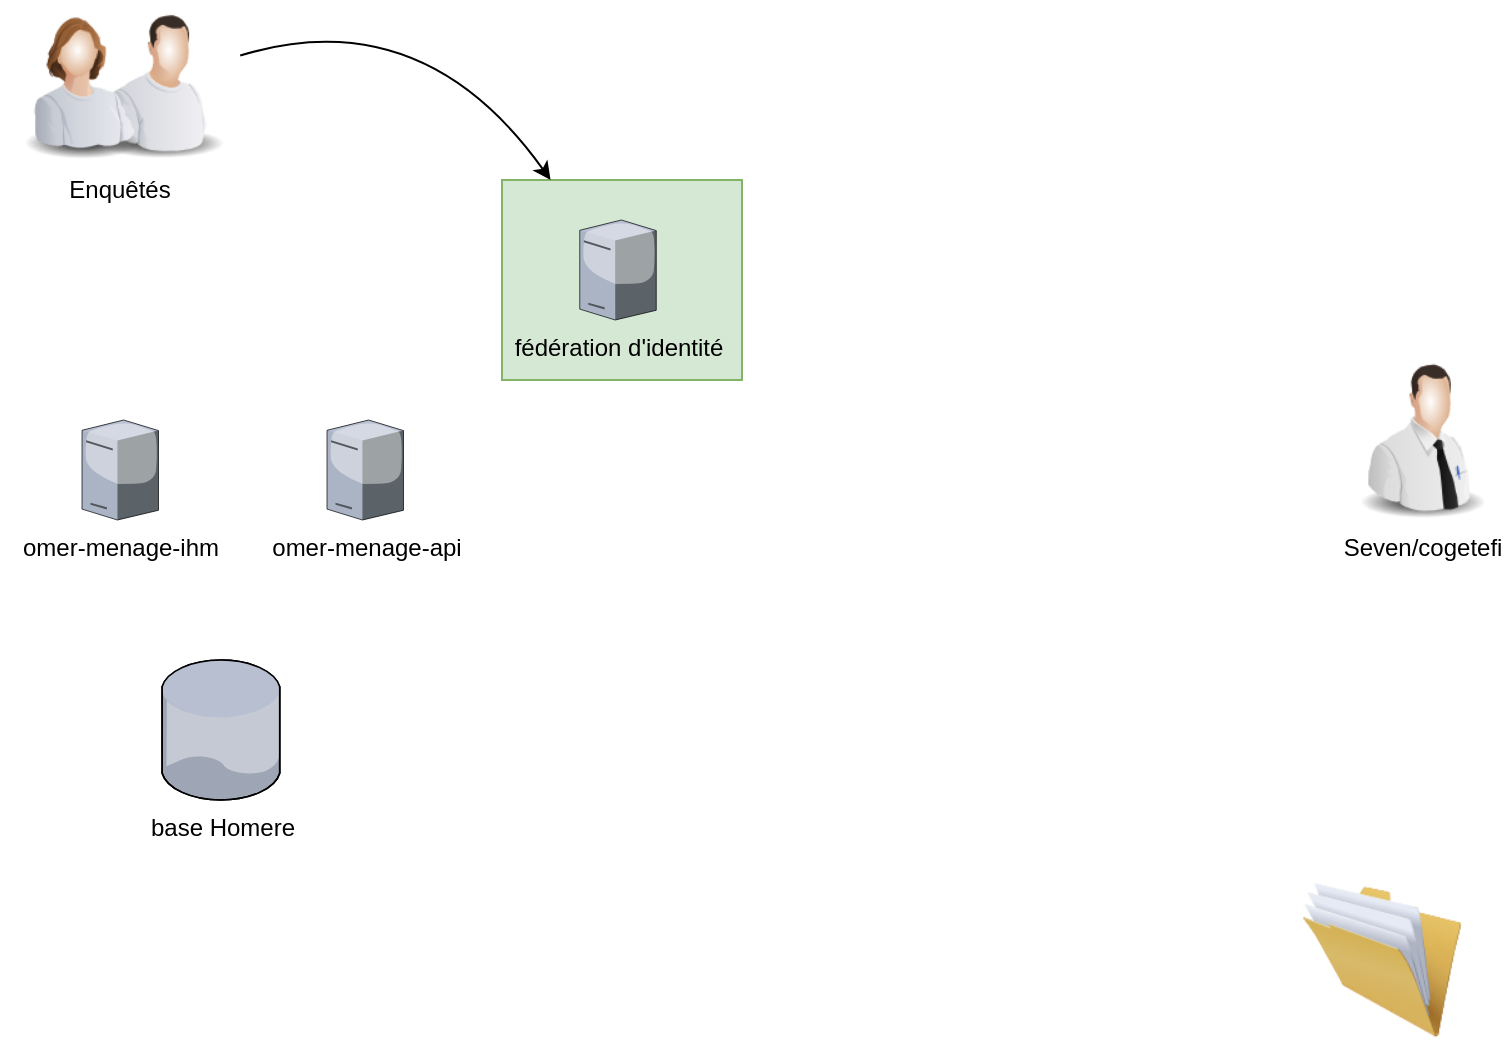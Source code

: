 <mxfile version="24.4.4" type="github">
  <diagram name="Page-1" id="B9jVK3V53PdYb-HJFb9O">
    <mxGraphModel dx="815" dy="429" grid="1" gridSize="10" guides="1" tooltips="1" connect="1" arrows="1" fold="1" page="1" pageScale="1" pageWidth="827" pageHeight="1169" math="0" shadow="0">
      <root>
        <mxCell id="0" />
        <mxCell id="1" parent="0" />
        <mxCell id="7z7TJ7-RLRAt2_LsNbH--7" value="base Homere" style="verticalLabelPosition=bottom;sketch=0;aspect=fixed;html=1;verticalAlign=top;strokeColor=none;align=center;outlineConnect=0;shape=mxgraph.citrix.database;" vertex="1" parent="1">
          <mxGeometry x="110" y="360" width="59.5" height="70" as="geometry" />
        </mxCell>
        <mxCell id="7z7TJ7-RLRAt2_LsNbH--9" value="omer-menage-api" style="verticalLabelPosition=bottom;sketch=0;aspect=fixed;html=1;verticalAlign=top;strokeColor=none;align=center;outlineConnect=0;shape=mxgraph.citrix.tower_server;" vertex="1" parent="1">
          <mxGeometry x="192.5" y="240" width="38.24" height="50" as="geometry" />
        </mxCell>
        <mxCell id="7z7TJ7-RLRAt2_LsNbH--10" value="omer-menage-ihm" style="verticalLabelPosition=bottom;sketch=0;aspect=fixed;html=1;verticalAlign=top;strokeColor=none;align=center;outlineConnect=0;shape=mxgraph.citrix.tower_server;" vertex="1" parent="1">
          <mxGeometry x="70" y="240" width="38.24" height="50" as="geometry" />
        </mxCell>
        <mxCell id="7z7TJ7-RLRAt2_LsNbH--13" value="" style="group" vertex="1" connectable="0" parent="1">
          <mxGeometry x="280" y="120" width="120" height="100" as="geometry" />
        </mxCell>
        <mxCell id="7z7TJ7-RLRAt2_LsNbH--12" value="" style="verticalLabelPosition=bottom;verticalAlign=top;html=1;shape=mxgraph.basic.rect;fillColor2=none;strokeWidth=1;size=20;indent=5;fillColor=#d5e8d4;strokeColor=#82b366;" vertex="1" parent="7z7TJ7-RLRAt2_LsNbH--13">
          <mxGeometry width="120" height="100" as="geometry" />
        </mxCell>
        <mxCell id="7z7TJ7-RLRAt2_LsNbH--11" value="fédération d&#39;identité" style="verticalLabelPosition=bottom;sketch=0;aspect=fixed;html=1;verticalAlign=top;align=center;outlineConnect=0;shape=mxgraph.citrix.tower_server;fillColor=#fff2cc;strokeColor=#d6b656;" vertex="1" parent="7z7TJ7-RLRAt2_LsNbH--13">
          <mxGeometry x="38.88" y="20" width="38.24" height="50" as="geometry" />
        </mxCell>
        <mxCell id="7z7TJ7-RLRAt2_LsNbH--14" value="" style="image;html=1;image=img/lib/clip_art/general/Full_Folder_128x128.png" vertex="1" parent="1">
          <mxGeometry x="680" y="470" width="80" height="80" as="geometry" />
        </mxCell>
        <mxCell id="7z7TJ7-RLRAt2_LsNbH--20" value="Seven/cogetefi" style="image;html=1;image=img/lib/clip_art/people/Tech_Man_128x128.png" vertex="1" parent="1">
          <mxGeometry x="700" y="210" width="80" height="80" as="geometry" />
        </mxCell>
        <mxCell id="7z7TJ7-RLRAt2_LsNbH--23" value="" style="group" vertex="1" connectable="0" parent="1">
          <mxGeometry x="29.12" y="30" width="120" height="110" as="geometry" />
        </mxCell>
        <mxCell id="7z7TJ7-RLRAt2_LsNbH--21" value="" style="group" vertex="1" connectable="0" parent="7z7TJ7-RLRAt2_LsNbH--23">
          <mxGeometry width="120" height="80" as="geometry" />
        </mxCell>
        <mxCell id="7z7TJ7-RLRAt2_LsNbH--19" value="" style="image;html=1;image=img/lib/clip_art/people/Worker_Man_128x128.png" vertex="1" parent="7z7TJ7-RLRAt2_LsNbH--21">
          <mxGeometry x="40" width="80" height="80" as="geometry" />
        </mxCell>
        <mxCell id="7z7TJ7-RLRAt2_LsNbH--18" value="" style="image;html=1;image=img/lib/clip_art/people/Worker_Woman_128x128.png;container=1;" vertex="1" parent="7z7TJ7-RLRAt2_LsNbH--21">
          <mxGeometry width="80" height="80" as="geometry" />
        </mxCell>
        <mxCell id="7z7TJ7-RLRAt2_LsNbH--22" value="Enquêtés" style="text;html=1;align=center;verticalAlign=middle;whiteSpace=wrap;rounded=0;" vertex="1" parent="7z7TJ7-RLRAt2_LsNbH--23">
          <mxGeometry x="30" y="80" width="60" height="30" as="geometry" />
        </mxCell>
        <mxCell id="7z7TJ7-RLRAt2_LsNbH--24" value="" style="curved=1;endArrow=classic;html=1;rounded=0;" edge="1" parent="1" source="7z7TJ7-RLRAt2_LsNbH--19" target="7z7TJ7-RLRAt2_LsNbH--12">
          <mxGeometry width="50" height="50" relative="1" as="geometry">
            <mxPoint x="120" y="20" as="sourcePoint" />
            <mxPoint x="300" y="20" as="targetPoint" />
            <Array as="points">
              <mxPoint x="240" y="30" />
            </Array>
          </mxGeometry>
        </mxCell>
      </root>
    </mxGraphModel>
  </diagram>
</mxfile>
